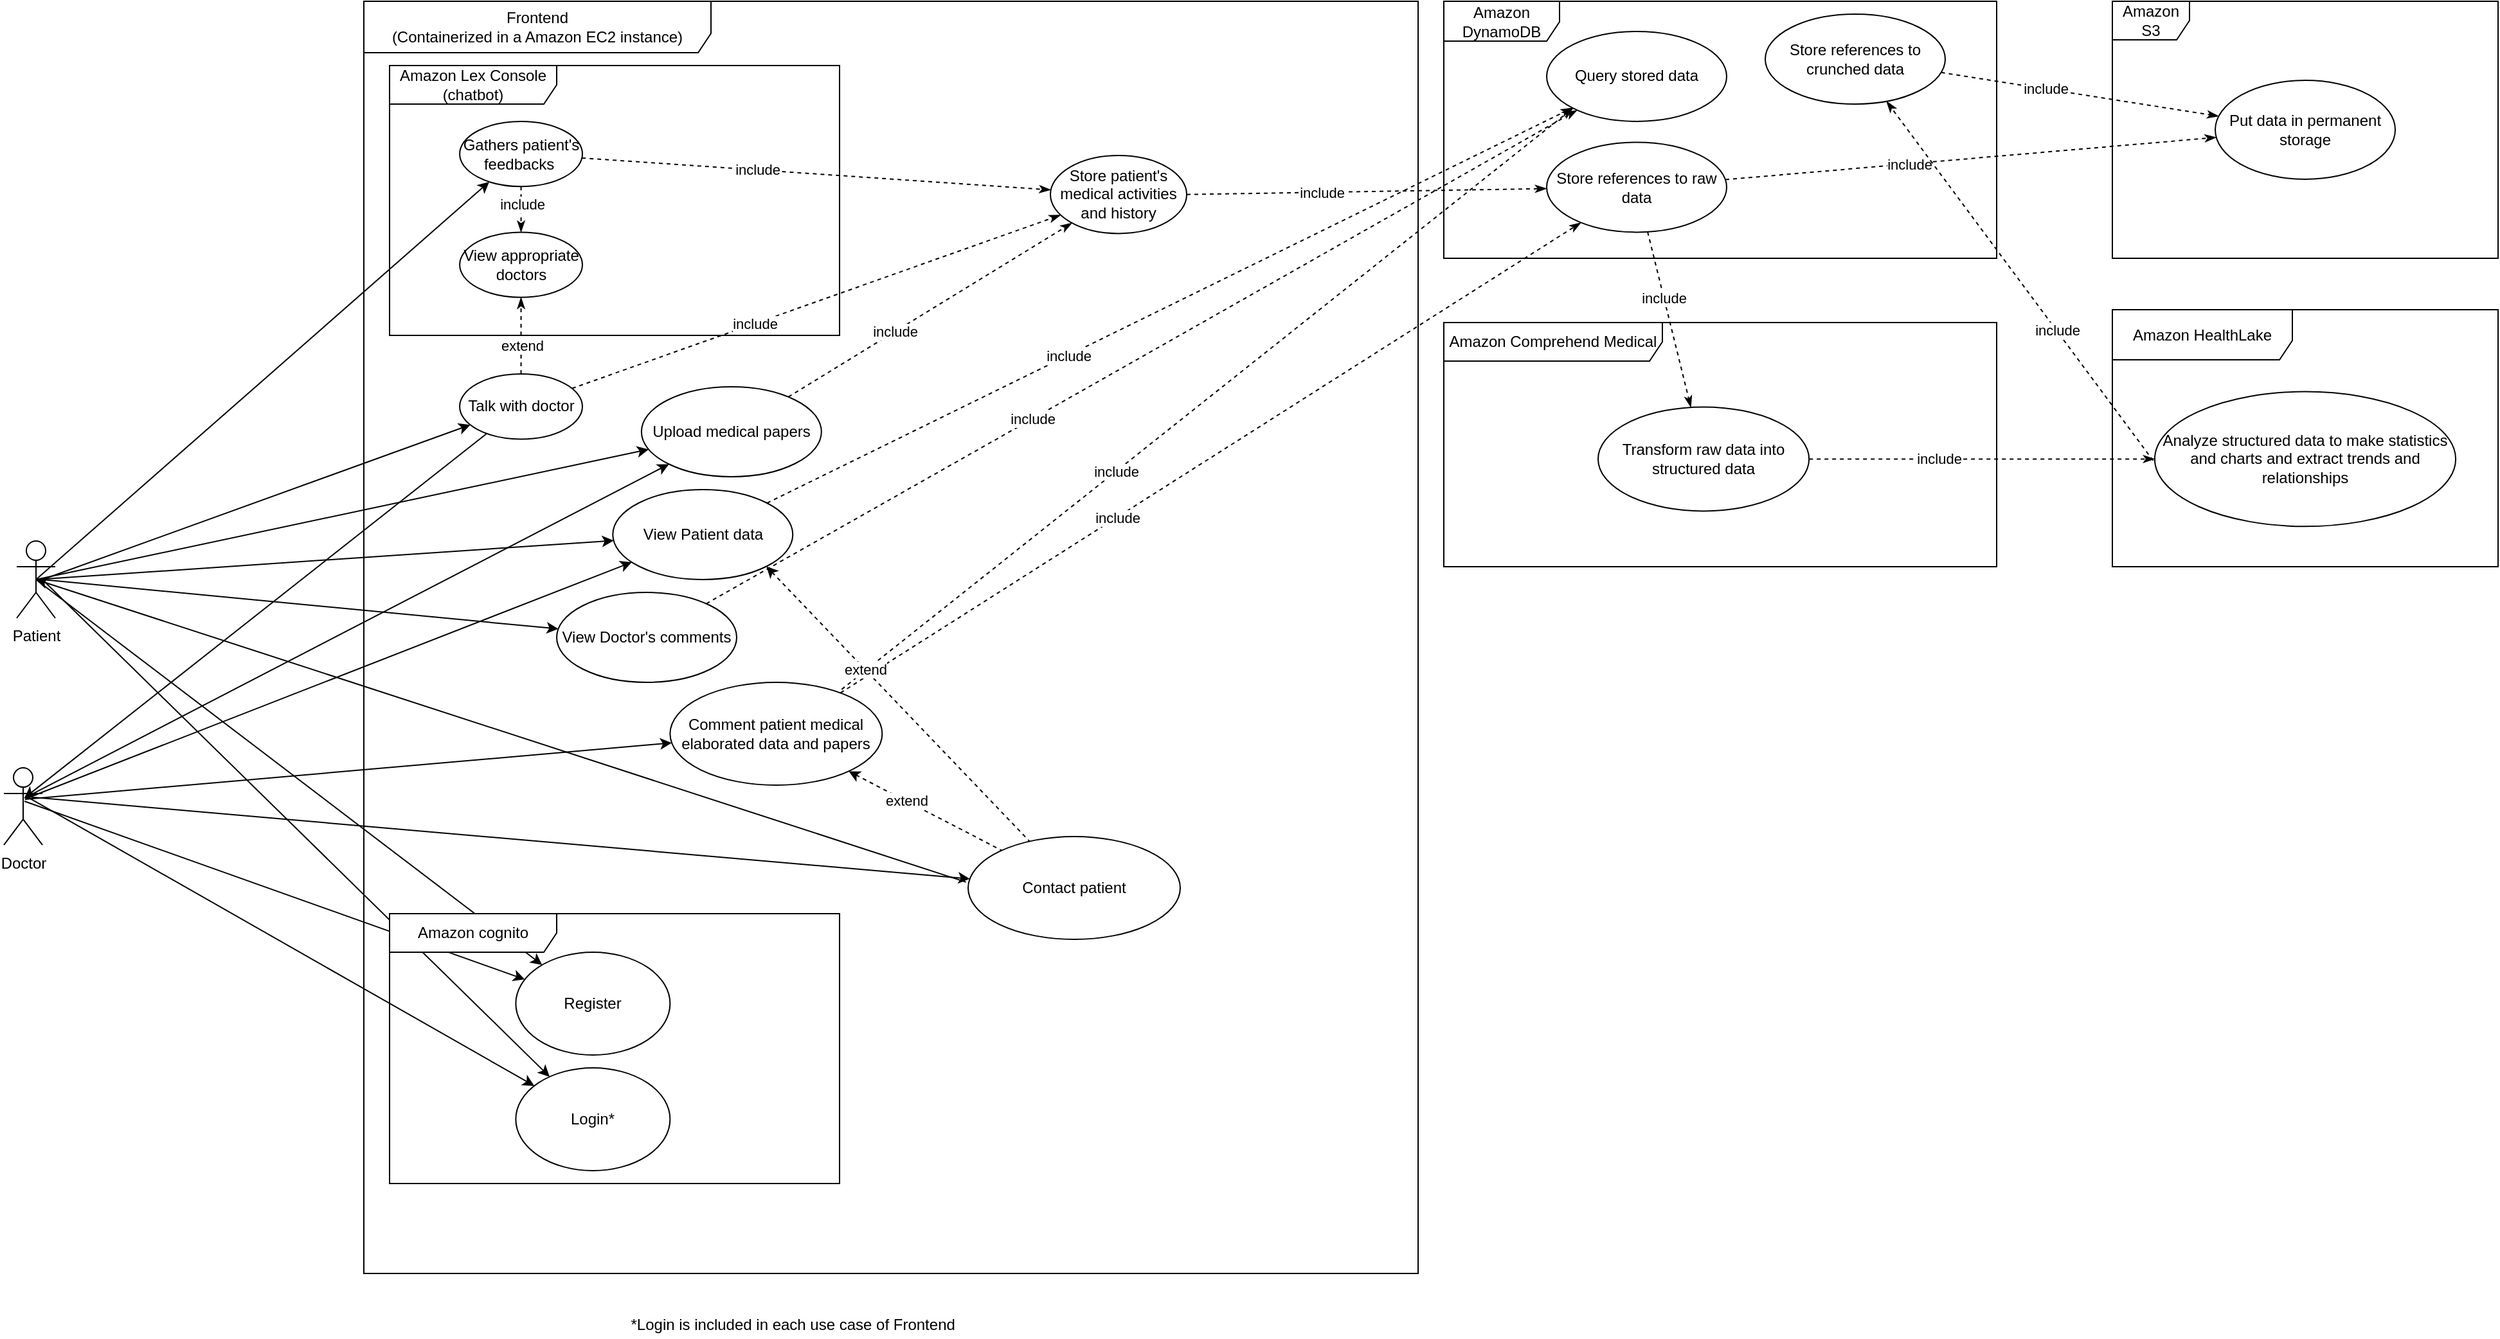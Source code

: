 <mxfile version="19.0.2" type="device"><diagram id="_wmzeyA2pHgwqkmctG8V" name="Pagina-1"><mxGraphModel dx="1933" dy="671" grid="1" gridSize="10" guides="1" tooltips="1" connect="1" arrows="1" fold="1" page="1" pageScale="1" pageWidth="827" pageHeight="1169" math="0" shadow="0"><root><mxCell id="0"/><mxCell id="1" parent="0"/><mxCell id="G2vlBzImF_ADGUNNSKKD-95" value="" style="endArrow=classic;html=1;rounded=0;exitX=-0.01;exitY=0.443;exitDx=0;exitDy=0;exitPerimeter=0;entryX=0.5;entryY=0.5;entryDx=0;entryDy=0;entryPerimeter=0;" edge="1" parent="1" source="G2vlBzImF_ADGUNNSKKD-93" target="G2vlBzImF_ADGUNNSKKD-3"><mxGeometry width="50" height="50" relative="1" as="geometry"><mxPoint x="260" y="1090" as="sourcePoint"/><mxPoint x="310" y="1040" as="targetPoint"/></mxGeometry></mxCell><mxCell id="G2vlBzImF_ADGUNNSKKD-26" value="Frontend&lt;br&gt;(Containerized in a Amazon EC2 instance)" style="shape=umlFrame;whiteSpace=wrap;html=1;width=270;height=40;" vertex="1" parent="1"><mxGeometry x="-120" y="480" width="820" height="990" as="geometry"/></mxCell><mxCell id="G2vlBzImF_ADGUNNSKKD-23" value="Amazon Comprehend Medical" style="shape=umlFrame;whiteSpace=wrap;html=1;width=170;height=30;" vertex="1" parent="1"><mxGeometry x="720" y="730" width="430" height="190" as="geometry"/></mxCell><mxCell id="G2vlBzImF_ADGUNNSKKD-35" value="Amazon HealthLake" style="shape=umlFrame;whiteSpace=wrap;html=1;width=140;height=39;" vertex="1" parent="1"><mxGeometry x="1240" y="720" width="300" height="200" as="geometry"/></mxCell><mxCell id="G2vlBzImF_ADGUNNSKKD-59" value="" style="endArrow=classic;html=1;rounded=0;exitX=0.5;exitY=0.5;exitDx=0;exitDy=0;exitPerimeter=0;" edge="1" parent="1" source="G2vlBzImF_ADGUNNSKKD-3" target="G2vlBzImF_ADGUNNSKKD-56"><mxGeometry width="50" height="50" relative="1" as="geometry"><mxPoint x="-360" y="870" as="sourcePoint"/><mxPoint x="-310" y="820" as="targetPoint"/></mxGeometry></mxCell><mxCell id="G2vlBzImF_ADGUNNSKKD-58" value="" style="endArrow=classic;html=1;rounded=0;exitX=0.533;exitY=0.433;exitDx=0;exitDy=0;exitPerimeter=0;" edge="1" parent="1" source="G2vlBzImF_ADGUNNSKKD-4" target="G2vlBzImF_ADGUNNSKKD-56"><mxGeometry width="50" height="50" relative="1" as="geometry"><mxPoint x="-264.25" y="1129.39" as="sourcePoint"/><mxPoint x="-2.5" y="1130" as="targetPoint"/></mxGeometry></mxCell><mxCell id="G2vlBzImF_ADGUNNSKKD-3" value="Patient" style="shape=umlActor;verticalLabelPosition=bottom;verticalAlign=top;html=1;" vertex="1" parent="1"><mxGeometry x="-390" y="900" width="30" height="60" as="geometry"/></mxCell><mxCell id="G2vlBzImF_ADGUNNSKKD-4" value="Doctor" style="shape=umlActor;verticalLabelPosition=bottom;verticalAlign=top;html=1;" vertex="1" parent="1"><mxGeometry x="-400" y="1076.55" width="30" height="60" as="geometry"/></mxCell><mxCell id="G2vlBzImF_ADGUNNSKKD-7" value="" style="endArrow=classic;html=1;rounded=0;exitX=0.5;exitY=0.5;exitDx=0;exitDy=0;exitPerimeter=0;" edge="1" parent="1" source="G2vlBzImF_ADGUNNSKKD-3" target="G2vlBzImF_ADGUNNSKKD-6"><mxGeometry width="50" height="50" relative="1" as="geometry"><mxPoint x="270" y="520" as="sourcePoint"/><mxPoint x="320" y="470" as="targetPoint"/></mxGeometry></mxCell><mxCell id="G2vlBzImF_ADGUNNSKKD-10" value="" style="endArrow=classic;html=1;rounded=0;entryX=0.533;entryY=0.391;entryDx=0;entryDy=0;entryPerimeter=0;" edge="1" parent="1" source="G2vlBzImF_ADGUNNSKKD-11" target="G2vlBzImF_ADGUNNSKKD-4"><mxGeometry width="50" height="50" relative="1" as="geometry"><mxPoint x="-235" y="190" as="sourcePoint"/><mxPoint x="19.271" y="310.883" as="targetPoint"/></mxGeometry></mxCell><mxCell id="G2vlBzImF_ADGUNNSKKD-30" value="Upload medical papers" style="ellipse;whiteSpace=wrap;html=1;" vertex="1" parent="1"><mxGeometry x="95.91" y="780" width="140" height="70" as="geometry"/></mxCell><mxCell id="G2vlBzImF_ADGUNNSKKD-31" value="" style="endArrow=classic;html=1;rounded=0;exitX=0.5;exitY=0.5;exitDx=0;exitDy=0;exitPerimeter=0;" edge="1" parent="1" source="G2vlBzImF_ADGUNNSKKD-3" target="G2vlBzImF_ADGUNNSKKD-30"><mxGeometry width="50" height="50" relative="1" as="geometry"><mxPoint x="220" y="870" as="sourcePoint"/><mxPoint x="270" y="820" as="targetPoint"/></mxGeometry></mxCell><mxCell id="G2vlBzImF_ADGUNNSKKD-32" value="" style="endArrow=classic;html=1;rounded=0;exitX=0.533;exitY=0.391;exitDx=0;exitDy=0;exitPerimeter=0;" edge="1" parent="1" source="G2vlBzImF_ADGUNNSKKD-4" target="G2vlBzImF_ADGUNNSKKD-30"><mxGeometry width="50" height="50" relative="1" as="geometry"><mxPoint x="-245" y="613.45" as="sourcePoint"/><mxPoint x="-23.152" y="804.733" as="targetPoint"/></mxGeometry></mxCell><mxCell id="G2vlBzImF_ADGUNNSKKD-5" value="Amazon Lex Console (chatbot)" style="shape=umlFrame;whiteSpace=wrap;html=1;width=130;height=30;" vertex="1" parent="1"><mxGeometry x="-100" y="530" width="350" height="210" as="geometry"/></mxCell><mxCell id="G2vlBzImF_ADGUNNSKKD-6" value="Gathers patient's feedbacks&amp;nbsp;" style="ellipse;whiteSpace=wrap;html=1;" vertex="1" parent="1"><mxGeometry x="-45.455" y="573.448" width="95.455" height="50.69" as="geometry"/></mxCell><mxCell id="G2vlBzImF_ADGUNNSKKD-8" value="View appropriate doctors" style="ellipse;whiteSpace=wrap;html=1;" vertex="1" parent="1"><mxGeometry x="-45.455" y="659.691" width="95.455" height="50.69" as="geometry"/></mxCell><mxCell id="G2vlBzImF_ADGUNNSKKD-11" value="Talk with doctor" style="ellipse;whiteSpace=wrap;html=1;" vertex="1" parent="1"><mxGeometry x="-45.458" y="770.001" width="95.455" height="50.69" as="geometry"/></mxCell><mxCell id="G2vlBzImF_ADGUNNSKKD-12" value="" style="endArrow=classicThin;dashed=1;html=1;rounded=0;endFill=1;" edge="1" parent="1" source="G2vlBzImF_ADGUNNSKKD-11" target="G2vlBzImF_ADGUNNSKKD-8"><mxGeometry width="50" height="50" relative="1" as="geometry"><mxPoint x="104.545" y="631.379" as="sourcePoint"/><mxPoint x="138.636" y="595.172" as="targetPoint"/></mxGeometry></mxCell><mxCell id="G2vlBzImF_ADGUNNSKKD-13" value="extend" style="edgeLabel;html=1;align=center;verticalAlign=middle;resizable=0;points=[];" vertex="1" connectable="0" parent="G2vlBzImF_ADGUNNSKKD-12"><mxGeometry x="-0.252" relative="1" as="geometry"><mxPoint as="offset"/></mxGeometry></mxCell><mxCell id="G2vlBzImF_ADGUNNSKKD-17" value="Store patient's medical activities and history" style="ellipse;whiteSpace=wrap;html=1;" vertex="1" parent="1"><mxGeometry x="414" y="600" width="106" height="60.69" as="geometry"/></mxCell><mxCell id="G2vlBzImF_ADGUNNSKKD-21" value="" style="endArrow=classicThin;dashed=1;html=1;rounded=0;endFill=1;" edge="1" parent="1" source="G2vlBzImF_ADGUNNSKKD-6" target="G2vlBzImF_ADGUNNSKKD-17"><mxGeometry width="50" height="50" relative="1" as="geometry"><mxPoint x="63.636" y="508.276" as="sourcePoint"/><mxPoint x="97.727" y="472.069" as="targetPoint"/></mxGeometry></mxCell><mxCell id="G2vlBzImF_ADGUNNSKKD-22" value="include" style="edgeLabel;html=1;align=center;verticalAlign=middle;resizable=0;points=[];" vertex="1" connectable="0" parent="G2vlBzImF_ADGUNNSKKD-21"><mxGeometry x="-0.252" relative="1" as="geometry"><mxPoint as="offset"/></mxGeometry></mxCell><mxCell id="G2vlBzImF_ADGUNNSKKD-19" value="" style="endArrow=classicThin;dashed=1;html=1;rounded=0;endFill=1;" edge="1" parent="1" source="G2vlBzImF_ADGUNNSKKD-11" target="G2vlBzImF_ADGUNNSKKD-17"><mxGeometry width="50" height="50" relative="1" as="geometry"><mxPoint x="329.545" y="877.586" as="sourcePoint"/><mxPoint x="363.636" y="841.379" as="targetPoint"/></mxGeometry></mxCell><mxCell id="G2vlBzImF_ADGUNNSKKD-20" value="include" style="edgeLabel;html=1;align=center;verticalAlign=middle;resizable=0;points=[];" vertex="1" connectable="0" parent="G2vlBzImF_ADGUNNSKKD-19"><mxGeometry x="-0.252" relative="1" as="geometry"><mxPoint as="offset"/></mxGeometry></mxCell><mxCell id="G2vlBzImF_ADGUNNSKKD-33" value="" style="endArrow=classicThin;dashed=1;html=1;rounded=0;endFill=1;" edge="1" parent="1" source="G2vlBzImF_ADGUNNSKKD-30" target="G2vlBzImF_ADGUNNSKKD-17"><mxGeometry width="50" height="50" relative="1" as="geometry"><mxPoint x="220" y="870" as="sourcePoint"/><mxPoint x="270" y="820" as="targetPoint"/></mxGeometry></mxCell><mxCell id="G2vlBzImF_ADGUNNSKKD-34" value="include" style="edgeLabel;html=1;align=center;verticalAlign=middle;resizable=0;points=[];" vertex="1" connectable="0" parent="G2vlBzImF_ADGUNNSKKD-33"><mxGeometry x="-0.252" relative="1" as="geometry"><mxPoint as="offset"/></mxGeometry></mxCell><mxCell id="G2vlBzImF_ADGUNNSKKD-24" value="Transform raw data into structured data" style="ellipse;whiteSpace=wrap;html=1;" vertex="1" parent="1"><mxGeometry x="840.0" y="795.7" width="164.09" height="81" as="geometry"/></mxCell><mxCell id="G2vlBzImF_ADGUNNSKKD-37" value="" style="endArrow=classicThin;dashed=1;html=1;rounded=0;endFill=1;" edge="1" parent="1" source="G2vlBzImF_ADGUNNSKKD-24" target="G2vlBzImF_ADGUNNSKKD-36"><mxGeometry width="50" height="50" relative="1" as="geometry"><mxPoint x="1080" y="881" as="sourcePoint"/><mxPoint x="1130" y="831" as="targetPoint"/></mxGeometry></mxCell><mxCell id="G2vlBzImF_ADGUNNSKKD-38" value="include" style="edgeLabel;html=1;align=center;verticalAlign=middle;resizable=0;points=[];" vertex="1" connectable="0" parent="G2vlBzImF_ADGUNNSKKD-37"><mxGeometry x="-0.252" relative="1" as="geometry"><mxPoint as="offset"/></mxGeometry></mxCell><mxCell id="G2vlBzImF_ADGUNNSKKD-39" value="View Patient data" style="ellipse;whiteSpace=wrap;html=1;" vertex="1" parent="1"><mxGeometry x="73.64" y="860" width="140" height="70" as="geometry"/></mxCell><mxCell id="G2vlBzImF_ADGUNNSKKD-40" value="" style="endArrow=classic;html=1;rounded=0;exitX=0.5;exitY=0.5;exitDx=0;exitDy=0;exitPerimeter=0;" edge="1" parent="1" source="G2vlBzImF_ADGUNNSKKD-3" target="G2vlBzImF_ADGUNNSKKD-39"><mxGeometry width="50" height="50" relative="1" as="geometry"><mxPoint x="-220" y="1230" as="sourcePoint"/><mxPoint x="-170" y="1180" as="targetPoint"/></mxGeometry></mxCell><mxCell id="G2vlBzImF_ADGUNNSKKD-41" value="" style="endArrow=classic;html=1;rounded=0;exitX=0.567;exitY=0.399;exitDx=0;exitDy=0;exitPerimeter=0;" edge="1" parent="1" source="G2vlBzImF_ADGUNNSKKD-4" target="G2vlBzImF_ADGUNNSKKD-39"><mxGeometry width="50" height="50" relative="1" as="geometry"><mxPoint x="-255" y="940" as="sourcePoint"/><mxPoint x="29.475" y="1022.416" as="targetPoint"/></mxGeometry></mxCell><mxCell id="G2vlBzImF_ADGUNNSKKD-43" value="Comment patient medical elaborated data and papers" style="ellipse;whiteSpace=wrap;html=1;" vertex="1" parent="1"><mxGeometry x="118.18" y="1010" width="165" height="80" as="geometry"/></mxCell><mxCell id="G2vlBzImF_ADGUNNSKKD-44" value="" style="endArrow=classic;html=1;rounded=0;exitX=0.55;exitY=0.408;exitDx=0;exitDy=0;exitPerimeter=0;" edge="1" parent="1" source="G2vlBzImF_ADGUNNSKKD-4" target="G2vlBzImF_ADGUNNSKKD-43"><mxGeometry width="50" height="50" relative="1" as="geometry"><mxPoint x="-270" y="1260" as="sourcePoint"/><mxPoint x="-220" y="1210" as="targetPoint"/></mxGeometry></mxCell><mxCell id="G2vlBzImF_ADGUNNSKKD-45" value="View Doctor's comments" style="ellipse;whiteSpace=wrap;html=1;" vertex="1" parent="1"><mxGeometry x="30" y="940" width="140" height="70" as="geometry"/></mxCell><mxCell id="G2vlBzImF_ADGUNNSKKD-46" value="" style="endArrow=classic;html=1;rounded=0;" edge="1" parent="1" target="G2vlBzImF_ADGUNNSKKD-45"><mxGeometry width="50" height="50" relative="1" as="geometry"><mxPoint x="-370" y="930" as="sourcePoint"/><mxPoint x="-250" y="770" as="targetPoint"/></mxGeometry></mxCell><mxCell id="G2vlBzImF_ADGUNNSKKD-47" value="Amazon DynamoDB" style="shape=umlFrame;whiteSpace=wrap;html=1;width=90;height=31;" vertex="1" parent="1"><mxGeometry x="720" y="480" width="430" height="200" as="geometry"/></mxCell><mxCell id="G2vlBzImF_ADGUNNSKKD-48" value="Query stored data" style="ellipse;whiteSpace=wrap;html=1;" vertex="1" parent="1"><mxGeometry x="800" y="503.45" width="140" height="70" as="geometry"/></mxCell><mxCell id="G2vlBzImF_ADGUNNSKKD-49" value="Amazon S3" style="shape=umlFrame;whiteSpace=wrap;html=1;" vertex="1" parent="1"><mxGeometry x="1240" y="480" width="300" height="200" as="geometry"/></mxCell><mxCell id="G2vlBzImF_ADGUNNSKKD-50" value="Put data in permanent storage" style="ellipse;whiteSpace=wrap;html=1;" vertex="1" parent="1"><mxGeometry x="1320.01" y="541.5" width="140" height="77" as="geometry"/></mxCell><mxCell id="G2vlBzImF_ADGUNNSKKD-52" value="Store references to raw data" style="ellipse;whiteSpace=wrap;html=1;" vertex="1" parent="1"><mxGeometry x="800" y="589.69" width="140" height="70" as="geometry"/></mxCell><mxCell id="G2vlBzImF_ADGUNNSKKD-56" value="Register" style="ellipse;whiteSpace=wrap;html=1;" vertex="1" parent="1"><mxGeometry x="-1.82" y="1220" width="120" height="80" as="geometry"/></mxCell><mxCell id="G2vlBzImF_ADGUNNSKKD-57" value="Login*" style="ellipse;whiteSpace=wrap;html=1;" vertex="1" parent="1"><mxGeometry x="-1.82" y="1310" width="120" height="80" as="geometry"/></mxCell><mxCell id="G2vlBzImF_ADGUNNSKKD-60" value="*Login is included in each use case of Frontend&amp;nbsp;" style="text;html=1;align=center;verticalAlign=middle;resizable=0;points=[];autosize=1;strokeColor=none;fillColor=none;" vertex="1" parent="1"><mxGeometry x="80" y="1500" width="270" height="20" as="geometry"/></mxCell><mxCell id="G2vlBzImF_ADGUNNSKKD-61" value="" style="endArrow=classicThin;dashed=1;html=1;rounded=0;endFill=1;" edge="1" parent="1" source="G2vlBzImF_ADGUNNSKKD-6" target="G2vlBzImF_ADGUNNSKKD-8"><mxGeometry width="50" height="50" relative="1" as="geometry"><mxPoint x="59.482" y="612.517" as="sourcePoint"/><mxPoint x="424.524" y="641.594" as="targetPoint"/></mxGeometry></mxCell><mxCell id="G2vlBzImF_ADGUNNSKKD-62" value="include" style="edgeLabel;html=1;align=center;verticalAlign=middle;resizable=0;points=[];" vertex="1" connectable="0" parent="G2vlBzImF_ADGUNNSKKD-61"><mxGeometry x="-0.252" relative="1" as="geometry"><mxPoint as="offset"/></mxGeometry></mxCell><mxCell id="G2vlBzImF_ADGUNNSKKD-63" value="" style="endArrow=classicThin;dashed=1;html=1;rounded=0;endFill=1;exitX=1;exitY=0.5;exitDx=0;exitDy=0;" edge="1" parent="1" source="G2vlBzImF_ADGUNNSKKD-17" target="G2vlBzImF_ADGUNNSKKD-52"><mxGeometry width="50" height="50" relative="1" as="geometry"><mxPoint x="220.143" y="797.873" as="sourcePoint"/><mxPoint x="440.82" y="662.52" as="targetPoint"/></mxGeometry></mxCell><mxCell id="G2vlBzImF_ADGUNNSKKD-64" value="include" style="edgeLabel;html=1;align=center;verticalAlign=middle;resizable=0;points=[];" vertex="1" connectable="0" parent="G2vlBzImF_ADGUNNSKKD-63"><mxGeometry x="-0.252" relative="1" as="geometry"><mxPoint as="offset"/></mxGeometry></mxCell><mxCell id="G2vlBzImF_ADGUNNSKKD-65" value="" style="endArrow=classicThin;dashed=1;html=1;rounded=0;endFill=1;" edge="1" parent="1" source="G2vlBzImF_ADGUNNSKKD-52" target="G2vlBzImF_ADGUNNSKKD-50"><mxGeometry width="50" height="50" relative="1" as="geometry"><mxPoint x="990.003" y="627.363" as="sourcePoint"/><mxPoint x="1210.68" y="492.01" as="targetPoint"/></mxGeometry></mxCell><mxCell id="G2vlBzImF_ADGUNNSKKD-66" value="include" style="edgeLabel;html=1;align=center;verticalAlign=middle;resizable=0;points=[];" vertex="1" connectable="0" parent="G2vlBzImF_ADGUNNSKKD-65"><mxGeometry x="-0.252" relative="1" as="geometry"><mxPoint as="offset"/></mxGeometry></mxCell><mxCell id="G2vlBzImF_ADGUNNSKKD-67" value="" style="endArrow=classicThin;dashed=1;html=1;rounded=0;endFill=1;" edge="1" parent="1" source="G2vlBzImF_ADGUNNSKKD-39" target="G2vlBzImF_ADGUNNSKKD-48"><mxGeometry width="50" height="50" relative="1" as="geometry"><mxPoint x="240.143" y="817.873" as="sourcePoint"/><mxPoint x="460.82" y="682.52" as="targetPoint"/></mxGeometry></mxCell><mxCell id="G2vlBzImF_ADGUNNSKKD-68" value="include" style="edgeLabel;html=1;align=center;verticalAlign=middle;resizable=0;points=[];" vertex="1" connectable="0" parent="G2vlBzImF_ADGUNNSKKD-67"><mxGeometry x="-0.252" relative="1" as="geometry"><mxPoint as="offset"/></mxGeometry></mxCell><mxCell id="G2vlBzImF_ADGUNNSKKD-69" value="" style="endArrow=classicThin;dashed=1;html=1;rounded=0;endFill=1;" edge="1" parent="1" source="G2vlBzImF_ADGUNNSKKD-45" target="G2vlBzImF_ADGUNNSKKD-48"><mxGeometry width="50" height="50" relative="1" as="geometry"><mxPoint x="250.143" y="827.873" as="sourcePoint"/><mxPoint x="470.82" y="692.52" as="targetPoint"/></mxGeometry></mxCell><mxCell id="G2vlBzImF_ADGUNNSKKD-70" value="include" style="edgeLabel;html=1;align=center;verticalAlign=middle;resizable=0;points=[];" vertex="1" connectable="0" parent="G2vlBzImF_ADGUNNSKKD-69"><mxGeometry x="-0.252" relative="1" as="geometry"><mxPoint as="offset"/></mxGeometry></mxCell><mxCell id="G2vlBzImF_ADGUNNSKKD-71" value="" style="endArrow=classicThin;dashed=1;html=1;rounded=0;endFill=1;" edge="1" parent="1" source="G2vlBzImF_ADGUNNSKKD-43" target="G2vlBzImF_ADGUNNSKKD-52"><mxGeometry width="50" height="50" relative="1" as="geometry"><mxPoint x="260.143" y="837.873" as="sourcePoint"/><mxPoint x="480.82" y="702.52" as="targetPoint"/></mxGeometry></mxCell><mxCell id="G2vlBzImF_ADGUNNSKKD-72" value="include" style="edgeLabel;html=1;align=center;verticalAlign=middle;resizable=0;points=[];" vertex="1" connectable="0" parent="G2vlBzImF_ADGUNNSKKD-71"><mxGeometry x="-0.252" relative="1" as="geometry"><mxPoint as="offset"/></mxGeometry></mxCell><mxCell id="G2vlBzImF_ADGUNNSKKD-77" value="Store references to crunched data" style="ellipse;whiteSpace=wrap;html=1;" vertex="1" parent="1"><mxGeometry x="970" y="490" width="140" height="70" as="geometry"/></mxCell><mxCell id="G2vlBzImF_ADGUNNSKKD-82" value="" style="endArrow=classicThin;dashed=1;html=1;rounded=0;endFill=1;" edge="1" parent="1" source="G2vlBzImF_ADGUNNSKKD-52" target="G2vlBzImF_ADGUNNSKKD-24"><mxGeometry width="50" height="50" relative="1" as="geometry"><mxPoint x="960" y="470" as="sourcePoint"/><mxPoint x="1010" y="420" as="targetPoint"/></mxGeometry></mxCell><mxCell id="G2vlBzImF_ADGUNNSKKD-83" value="include" style="edgeLabel;html=1;align=center;verticalAlign=middle;resizable=0;points=[];" vertex="1" connectable="0" parent="G2vlBzImF_ADGUNNSKKD-82"><mxGeometry x="-0.252" relative="1" as="geometry"><mxPoint as="offset"/></mxGeometry></mxCell><mxCell id="G2vlBzImF_ADGUNNSKKD-84" value="" style="endArrow=classicThin;dashed=1;html=1;rounded=0;endFill=1;exitX=0.01;exitY=0.558;exitDx=0;exitDy=0;exitPerimeter=0;" edge="1" parent="1" source="G2vlBzImF_ADGUNNSKKD-36" target="G2vlBzImF_ADGUNNSKKD-77"><mxGeometry width="50" height="50" relative="1" as="geometry"><mxPoint x="1430" y="850" as="sourcePoint"/><mxPoint x="1480" y="800" as="targetPoint"/></mxGeometry></mxCell><mxCell id="G2vlBzImF_ADGUNNSKKD-85" value="include" style="edgeLabel;html=1;align=center;verticalAlign=middle;resizable=0;points=[];" vertex="1" connectable="0" parent="G2vlBzImF_ADGUNNSKKD-84"><mxGeometry x="-0.252" relative="1" as="geometry"><mxPoint as="offset"/></mxGeometry></mxCell><mxCell id="G2vlBzImF_ADGUNNSKKD-86" value="" style="endArrow=classicThin;dashed=1;html=1;rounded=0;endFill=1;" edge="1" parent="1" source="G2vlBzImF_ADGUNNSKKD-77" target="G2vlBzImF_ADGUNNSKKD-50"><mxGeometry width="50" height="50" relative="1" as="geometry"><mxPoint x="1170" y="650" as="sourcePoint"/><mxPoint x="1220" y="600" as="targetPoint"/></mxGeometry></mxCell><mxCell id="G2vlBzImF_ADGUNNSKKD-87" value="include" style="edgeLabel;html=1;align=center;verticalAlign=middle;resizable=0;points=[];" vertex="1" connectable="0" parent="G2vlBzImF_ADGUNNSKKD-86"><mxGeometry x="-0.252" relative="1" as="geometry"><mxPoint as="offset"/></mxGeometry></mxCell><mxCell id="G2vlBzImF_ADGUNNSKKD-36" value="Analyze structured data to make statistics and charts and extract trends and relationships" style="ellipse;whiteSpace=wrap;html=1;" vertex="1" parent="1"><mxGeometry x="1272.96" y="783.792" width="234.09" height="104.824" as="geometry"/></mxCell><mxCell id="G2vlBzImF_ADGUNNSKKD-89" value="" style="endArrow=classicThin;dashed=1;html=1;rounded=0;endFill=1;exitX=0.809;exitY=0.068;exitDx=0;exitDy=0;exitPerimeter=0;entryX=0;entryY=1;entryDx=0;entryDy=0;" edge="1" parent="1" source="G2vlBzImF_ADGUNNSKKD-43" target="G2vlBzImF_ADGUNNSKKD-48"><mxGeometry width="50" height="50" relative="1" as="geometry"><mxPoint x="350" y="1120" as="sourcePoint"/><mxPoint x="400" y="1070" as="targetPoint"/></mxGeometry></mxCell><mxCell id="G2vlBzImF_ADGUNNSKKD-90" value="include" style="edgeLabel;html=1;align=center;verticalAlign=middle;resizable=0;points=[];" vertex="1" connectable="0" parent="G2vlBzImF_ADGUNNSKKD-89"><mxGeometry x="-0.252" relative="1" as="geometry"><mxPoint as="offset"/></mxGeometry></mxCell><mxCell id="G2vlBzImF_ADGUNNSKKD-91" value="" style="endArrow=classic;html=1;rounded=0;" edge="1" parent="1" target="G2vlBzImF_ADGUNNSKKD-57"><mxGeometry width="50" height="50" relative="1" as="geometry"><mxPoint x="-370" y="930" as="sourcePoint"/><mxPoint x="-320" y="1230" as="targetPoint"/></mxGeometry></mxCell><mxCell id="G2vlBzImF_ADGUNNSKKD-92" value="" style="endArrow=classic;html=1;rounded=0;exitX=0.557;exitY=0.362;exitDx=0;exitDy=0;exitPerimeter=0;" edge="1" parent="1" source="G2vlBzImF_ADGUNNSKKD-4" target="G2vlBzImF_ADGUNNSKKD-57"><mxGeometry width="50" height="50" relative="1" as="geometry"><mxPoint x="-310" y="1290" as="sourcePoint"/><mxPoint x="-260" y="1240" as="targetPoint"/></mxGeometry></mxCell><mxCell id="G2vlBzImF_ADGUNNSKKD-55" value="Amazon cognito" style="shape=umlFrame;whiteSpace=wrap;html=1;width=130;height=30;" vertex="1" parent="1"><mxGeometry x="-100" y="1190" width="350" height="210" as="geometry"/></mxCell><mxCell id="G2vlBzImF_ADGUNNSKKD-93" value="Contact patient" style="ellipse;whiteSpace=wrap;html=1;" vertex="1" parent="1"><mxGeometry x="350" y="1130" width="165" height="80" as="geometry"/></mxCell><mxCell id="G2vlBzImF_ADGUNNSKKD-94" value="" style="endArrow=classic;html=1;rounded=0;exitX=0.59;exitY=0.374;exitDx=0;exitDy=0;exitPerimeter=0;" edge="1" parent="1" source="G2vlBzImF_ADGUNNSKKD-4" target="G2vlBzImF_ADGUNNSKKD-93"><mxGeometry width="50" height="50" relative="1" as="geometry"><mxPoint x="-310" y="810" as="sourcePoint"/><mxPoint x="-260" y="760" as="targetPoint"/></mxGeometry></mxCell><mxCell id="G2vlBzImF_ADGUNNSKKD-96" value="" style="endArrow=none;dashed=1;html=1;rounded=0;endFill=0;startArrow=classic;startFill=1;exitX=1;exitY=1;exitDx=0;exitDy=0;" edge="1" parent="1" source="G2vlBzImF_ADGUNNSKKD-39" target="G2vlBzImF_ADGUNNSKKD-93"><mxGeometry width="50" height="50" relative="1" as="geometry"><mxPoint x="430" y="1070" as="sourcePoint"/><mxPoint x="480" y="1020" as="targetPoint"/></mxGeometry></mxCell><mxCell id="G2vlBzImF_ADGUNNSKKD-97" value="extend" style="edgeLabel;html=1;align=center;verticalAlign=middle;resizable=0;points=[];" vertex="1" connectable="0" parent="G2vlBzImF_ADGUNNSKKD-96"><mxGeometry x="-0.252" relative="1" as="geometry"><mxPoint as="offset"/></mxGeometry></mxCell><mxCell id="G2vlBzImF_ADGUNNSKKD-98" value="" style="endArrow=none;dashed=1;html=1;rounded=0;endFill=0;startArrow=classic;startFill=1;" edge="1" parent="1" source="G2vlBzImF_ADGUNNSKKD-43" target="G2vlBzImF_ADGUNNSKKD-93"><mxGeometry width="50" height="50" relative="1" as="geometry"><mxPoint x="270" y="1080" as="sourcePoint"/><mxPoint x="320" y="1030" as="targetPoint"/></mxGeometry></mxCell><mxCell id="G2vlBzImF_ADGUNNSKKD-99" value="extend" style="edgeLabel;html=1;align=center;verticalAlign=middle;resizable=0;points=[];" vertex="1" connectable="0" parent="G2vlBzImF_ADGUNNSKKD-98"><mxGeometry x="-0.252" relative="1" as="geometry"><mxPoint as="offset"/></mxGeometry></mxCell><mxCell id="G2vlBzImF_ADGUNNSKKD-100" value="" style="endArrow=classic;html=1;rounded=0;" edge="1" parent="1" target="G2vlBzImF_ADGUNNSKKD-11"><mxGeometry width="50" height="50" relative="1" as="geometry"><mxPoint x="-370" y="930" as="sourcePoint"/><mxPoint x="-270" y="720" as="targetPoint"/></mxGeometry></mxCell></root></mxGraphModel></diagram></mxfile>